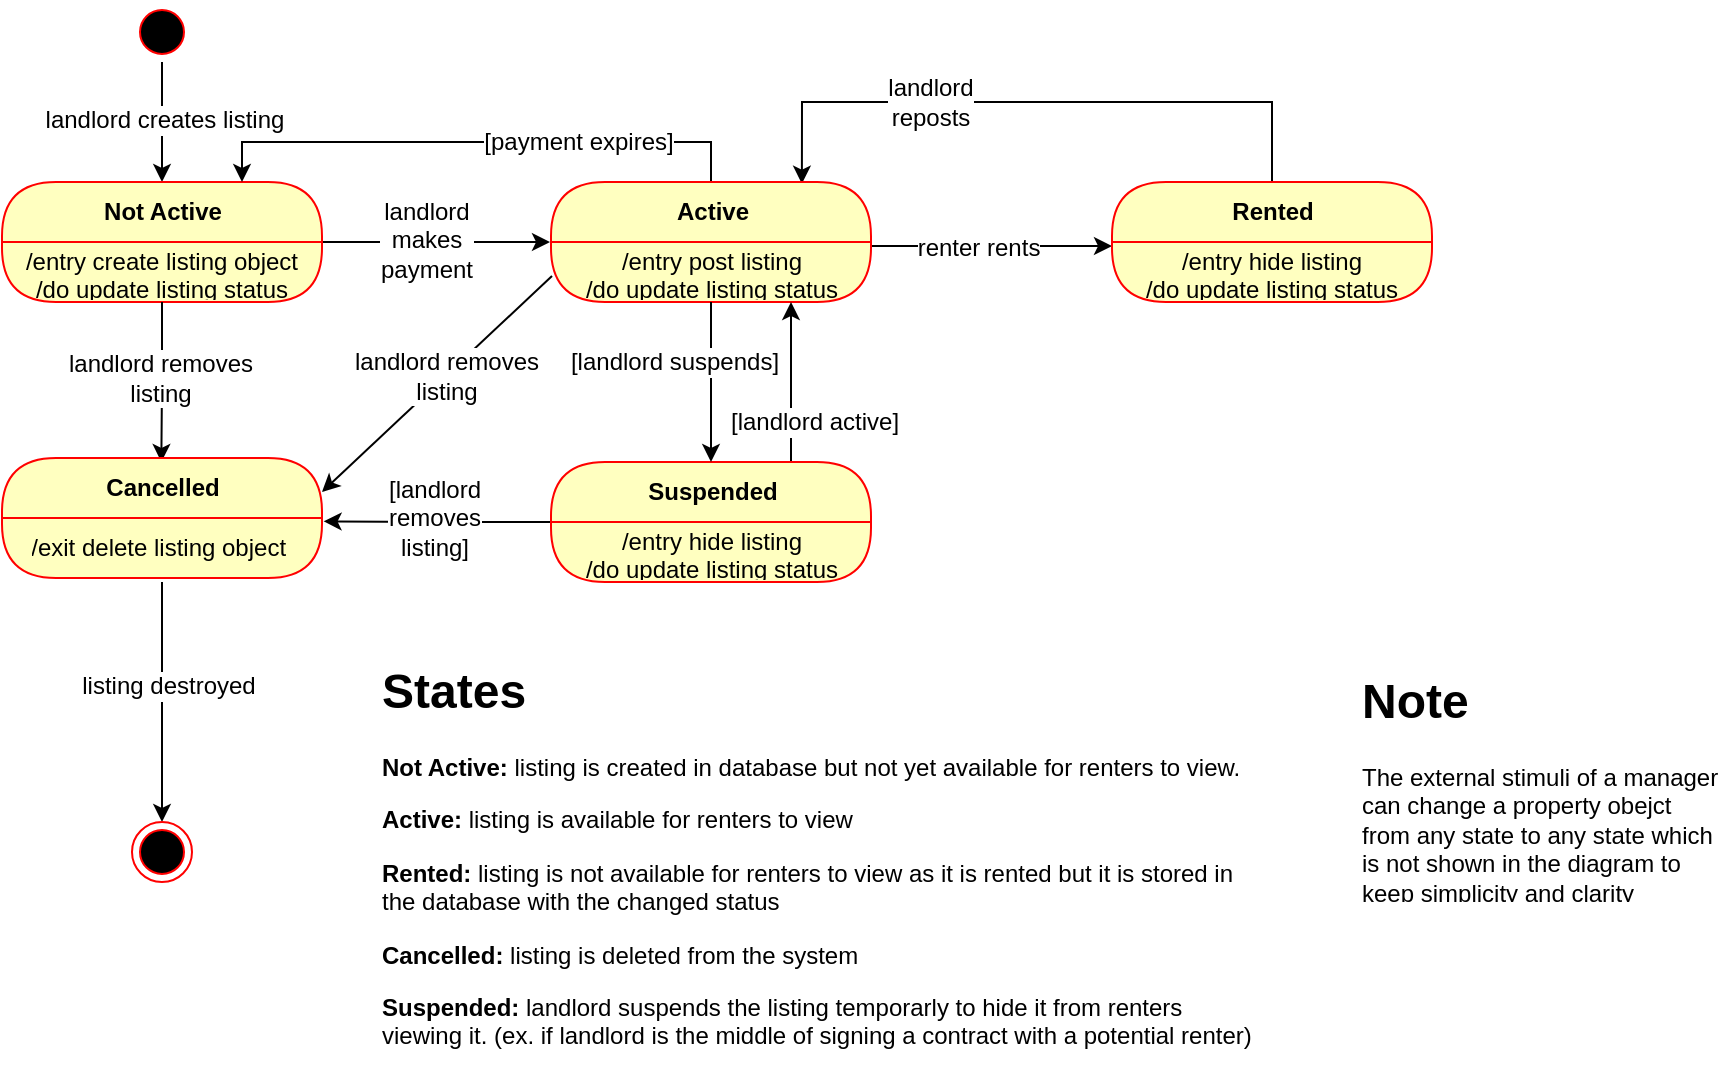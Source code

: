 <mxfile version="12.1.7" type="device" pages="1"><diagram id="7s6LYGAZUI1pCe5Hrkmv" name="Page-1"><mxGraphModel dx="932" dy="666" grid="1" gridSize="10" guides="1" tooltips="1" connect="1" arrows="1" fold="1" page="1" pageScale="1" pageWidth="1100" pageHeight="850" math="0" shadow="0"><root><mxCell id="0"/><mxCell id="1" parent="0"/><mxCell id="lqEisrXAdVWK3K1B7-Aj-6" style="edgeStyle=orthogonalEdgeStyle;rounded=0;orthogonalLoop=1;jettySize=auto;html=1;exitX=0.5;exitY=1;exitDx=0;exitDy=0;" parent="1" source="lqEisrXAdVWK3K1B7-Aj-1" target="lqEisrXAdVWK3K1B7-Aj-3" edge="1"><mxGeometry relative="1" as="geometry"/></mxCell><mxCell id="lqEisrXAdVWK3K1B7-Aj-7" value="landlord creates listing" style="text;html=1;resizable=0;points=[];align=center;verticalAlign=middle;labelBackgroundColor=#ffffff;" parent="lqEisrXAdVWK3K1B7-Aj-6" vertex="1" connectable="0"><mxGeometry x="-0.033" y="1" relative="1" as="geometry"><mxPoint as="offset"/></mxGeometry></mxCell><mxCell id="lqEisrXAdVWK3K1B7-Aj-1" value="" style="ellipse;html=1;shape=startState;fillColor=#000000;strokeColor=#ff0000;" parent="1" vertex="1"><mxGeometry x="180" y="40" width="30" height="30" as="geometry"/></mxCell><mxCell id="lqEisrXAdVWK3K1B7-Aj-10" style="edgeStyle=orthogonalEdgeStyle;rounded=0;orthogonalLoop=1;jettySize=auto;html=1;exitX=1;exitY=0.5;exitDx=0;exitDy=0;entryX=-0.006;entryY=-0.067;entryDx=0;entryDy=0;entryPerimeter=0;" parent="1" source="lqEisrXAdVWK3K1B7-Aj-3" edge="1"><mxGeometry relative="1" as="geometry"><mxPoint x="389" y="160" as="targetPoint"/></mxGeometry></mxCell><mxCell id="lqEisrXAdVWK3K1B7-Aj-11" value="landlord&lt;br&gt;makes&lt;br&gt;payment" style="text;html=1;resizable=0;points=[];align=center;verticalAlign=middle;labelBackgroundColor=#ffffff;" parent="lqEisrXAdVWK3K1B7-Aj-10" vertex="1" connectable="0"><mxGeometry x="-0.088" y="1" relative="1" as="geometry"><mxPoint as="offset"/></mxGeometry></mxCell><mxCell id="lqEisrXAdVWK3K1B7-Aj-3" value="Not Active" style="swimlane;html=1;fontStyle=1;align=center;verticalAlign=middle;childLayout=stackLayout;horizontal=1;startSize=30;horizontalStack=0;resizeParent=0;resizeLast=1;container=0;fontColor=#000000;collapsible=0;rounded=1;arcSize=30;strokeColor=#ff0000;fillColor=#ffffc0;swimlaneFillColor=#ffffc0;" parent="1" vertex="1"><mxGeometry x="115" y="130" width="160" height="60" as="geometry"/></mxCell><mxCell id="lqEisrXAdVWK3K1B7-Aj-4" value="/entry create listing object&lt;br&gt;/do update listing status" style="text;html=1;strokeColor=none;fillColor=none;align=center;verticalAlign=middle;spacingLeft=4;spacingRight=4;whiteSpace=wrap;overflow=hidden;rotatable=0;fontColor=#000000;" parent="lqEisrXAdVWK3K1B7-Aj-3" vertex="1"><mxGeometry y="30" width="160" height="30" as="geometry"/></mxCell><mxCell id="lqEisrXAdVWK3K1B7-Aj-14" value="&amp;nbsp;" style="text;html=1;strokeColor=none;fillColor=none;align=center;verticalAlign=middle;spacingLeft=4;spacingRight=4;whiteSpace=wrap;overflow=hidden;rotatable=0;fontColor=#000000;" parent="lqEisrXAdVWK3K1B7-Aj-3" vertex="1"><mxGeometry y="60" width="160" as="geometry"/></mxCell><mxCell id="lqEisrXAdVWK3K1B7-Aj-15" style="rounded=0;orthogonalLoop=1;jettySize=auto;html=1;exitX=1;exitY=0.5;exitDx=0;exitDy=0;entryX=0;entryY=0.5;entryDx=0;entryDy=0;" parent="1" edge="1"><mxGeometry relative="1" as="geometry"><mxPoint x="550" y="162" as="sourcePoint"/><mxPoint x="670" y="162" as="targetPoint"/></mxGeometry></mxCell><mxCell id="lqEisrXAdVWK3K1B7-Aj-16" value="renter rents" style="text;html=1;resizable=0;points=[];align=center;verticalAlign=middle;labelBackgroundColor=#ffffff;" parent="lqEisrXAdVWK3K1B7-Aj-15" vertex="1" connectable="0"><mxGeometry x="-0.128" y="-1" relative="1" as="geometry"><mxPoint as="offset"/></mxGeometry></mxCell><mxCell id="lqEisrXAdVWK3K1B7-Aj-19" style="rounded=0;orthogonalLoop=1;jettySize=auto;html=1;exitX=0;exitY=0.75;exitDx=0;exitDy=0;entryX=1;entryY=0.25;entryDx=0;entryDy=0;" parent="1" edge="1"><mxGeometry relative="1" as="geometry"><mxPoint x="390" y="177.0" as="sourcePoint"/><mxPoint x="275" y="285" as="targetPoint"/></mxGeometry></mxCell><mxCell id="lqEisrXAdVWK3K1B7-Aj-21" value="landlord removes&lt;br&gt;listing" style="text;html=1;resizable=0;points=[];align=center;verticalAlign=middle;labelBackgroundColor=#ffffff;" parent="lqEisrXAdVWK3K1B7-Aj-19" vertex="1" connectable="0"><mxGeometry x="-0.076" relative="1" as="geometry"><mxPoint as="offset"/></mxGeometry></mxCell><mxCell id="lqEisrXAdVWK3K1B7-Aj-22" style="edgeStyle=none;rounded=0;orthogonalLoop=1;jettySize=auto;html=1;exitX=0.5;exitY=0;exitDx=0;exitDy=0;entryX=0.784;entryY=0.014;entryDx=0;entryDy=0;entryPerimeter=0;" parent="1" target="oqLzx1VgUbQg6t5WSejO-2" edge="1"><mxGeometry relative="1" as="geometry"><Array as="points"><mxPoint x="750" y="110"/><mxPoint x="750" y="90"/><mxPoint x="600" y="90"/><mxPoint x="515" y="90"/></Array><mxPoint x="750" y="132" as="sourcePoint"/></mxGeometry></mxCell><mxCell id="lqEisrXAdVWK3K1B7-Aj-23" value="landlord&lt;br&gt;reposts" style="text;html=1;resizable=0;points=[];align=center;verticalAlign=middle;labelBackgroundColor=#ffffff;" parent="lqEisrXAdVWK3K1B7-Aj-22" vertex="1" connectable="0"><mxGeometry x="-0.568" relative="1" as="geometry"><mxPoint x="-145" as="offset"/></mxGeometry></mxCell><mxCell id="lqEisrXAdVWK3K1B7-Aj-29" style="edgeStyle=none;rounded=0;orthogonalLoop=1;jettySize=auto;html=1;exitX=0.5;exitY=1;exitDx=0;exitDy=0;" parent="1" target="lqEisrXAdVWK3K1B7-Aj-28" edge="1"><mxGeometry relative="1" as="geometry"><mxPoint x="195" y="330" as="sourcePoint"/></mxGeometry></mxCell><mxCell id="lqEisrXAdVWK3K1B7-Aj-30" value="listing destroyed" style="text;html=1;resizable=0;points=[];align=center;verticalAlign=middle;labelBackgroundColor=#ffffff;" parent="lqEisrXAdVWK3K1B7-Aj-29" vertex="1" connectable="0"><mxGeometry x="-0.133" y="3" relative="1" as="geometry"><mxPoint as="offset"/></mxGeometry></mxCell><mxCell id="lqEisrXAdVWK3K1B7-Aj-18" style="edgeStyle=orthogonalEdgeStyle;rounded=0;orthogonalLoop=1;jettySize=auto;html=1;exitX=0.5;exitY=1;exitDx=0;exitDy=0;entryX=0.5;entryY=0;entryDx=0;entryDy=0;" parent="1" source="lqEisrXAdVWK3K1B7-Aj-4" edge="1"><mxGeometry relative="1" as="geometry"><mxPoint x="194.667" y="270" as="targetPoint"/></mxGeometry></mxCell><mxCell id="lqEisrXAdVWK3K1B7-Aj-20" value="landlord removes&lt;br&gt;listing" style="text;html=1;resizable=0;points=[];align=center;verticalAlign=middle;labelBackgroundColor=#ffffff;" parent="lqEisrXAdVWK3K1B7-Aj-18" vertex="1" connectable="0"><mxGeometry x="-0.05" y="-1" relative="1" as="geometry"><mxPoint as="offset"/></mxGeometry></mxCell><mxCell id="lqEisrXAdVWK3K1B7-Aj-28" value="" style="ellipse;html=1;shape=endState;fillColor=#000000;strokeColor=#ff0000;" parent="1" vertex="1"><mxGeometry x="180" y="450" width="30" height="30" as="geometry"/></mxCell><mxCell id="oqLzx1VgUbQg6t5WSejO-1" value="&lt;h1&gt;Note&lt;/h1&gt;&lt;p&gt;The external stimuli of a manager can change a property obejct from any state to any state which is not shown in the diagram to keep simplicity and clarity&lt;/p&gt;" style="text;html=1;strokeColor=none;fillColor=none;spacing=5;spacingTop=-20;whiteSpace=wrap;overflow=hidden;rounded=0;" parent="1" vertex="1"><mxGeometry x="790" y="370" width="190" height="120" as="geometry"/></mxCell><mxCell id="MVG-XNvtnHiyo-CkB089-1" value="&lt;h1&gt;States&lt;/h1&gt;&lt;p&gt;&lt;b&gt;Not Active:&lt;/b&gt; listing is created in database but not yet available for renters to view.&lt;/p&gt;&lt;p&gt;&lt;b&gt;Active:&lt;/b&gt;&amp;nbsp;listing is available for renters to view&lt;/p&gt;&lt;p&gt;&lt;b&gt;Rented:&lt;/b&gt;&amp;nbsp;listing is not available for renters to view as it is rented but it is stored in the database with the changed status&lt;/p&gt;&lt;p&gt;&lt;b&gt;Cancelled:&lt;/b&gt;&amp;nbsp;listing is deleted from the system&lt;/p&gt;&lt;p&gt;&lt;b&gt;Suspended:&lt;/b&gt;&amp;nbsp;landlord suspends the listing temporarly to hide it from renters viewing it. (ex. if landlord is the middle of signing a contract with a potential renter)&lt;/p&gt;" style="text;html=1;strokeColor=none;fillColor=none;spacing=5;spacingTop=-20;whiteSpace=wrap;overflow=hidden;rounded=0;" parent="1" vertex="1"><mxGeometry x="300" y="365" width="450" height="215" as="geometry"/></mxCell><mxCell id="CLBCEWJLe0HwI7_YGsHp-6" style="edgeStyle=orthogonalEdgeStyle;rounded=0;orthogonalLoop=1;jettySize=auto;html=1;exitX=0.5;exitY=0;exitDx=0;exitDy=0;entryX=0.75;entryY=0;entryDx=0;entryDy=0;" parent="1" source="oqLzx1VgUbQg6t5WSejO-2" target="lqEisrXAdVWK3K1B7-Aj-3" edge="1"><mxGeometry relative="1" as="geometry"/></mxCell><mxCell id="CLBCEWJLe0HwI7_YGsHp-7" value="[payment expires]" style="text;html=1;resizable=0;points=[];align=center;verticalAlign=middle;labelBackgroundColor=#ffffff;" parent="CLBCEWJLe0HwI7_YGsHp-6" vertex="1" connectable="0"><mxGeometry x="-0.368" relative="1" as="geometry"><mxPoint as="offset"/></mxGeometry></mxCell><mxCell id="oqLzx1VgUbQg6t5WSejO-2" value="Active" style="swimlane;html=1;fontStyle=1;align=center;verticalAlign=middle;childLayout=stackLayout;horizontal=1;startSize=30;horizontalStack=0;resizeParent=0;resizeLast=1;container=0;fontColor=#000000;collapsible=0;rounded=1;arcSize=30;strokeColor=#ff0000;fillColor=#ffffc0;swimlaneFillColor=#ffffc0;" parent="1" vertex="1"><mxGeometry x="389.5" y="130" width="160" height="60" as="geometry"/></mxCell><mxCell id="oqLzx1VgUbQg6t5WSejO-3" value="/entry post listing&lt;br&gt;/do update listing status" style="text;html=1;strokeColor=none;fillColor=none;align=center;verticalAlign=middle;spacingLeft=4;spacingRight=4;whiteSpace=wrap;overflow=hidden;rotatable=0;fontColor=#000000;" parent="oqLzx1VgUbQg6t5WSejO-2" vertex="1"><mxGeometry y="30" width="160" height="30" as="geometry"/></mxCell><mxCell id="oqLzx1VgUbQg6t5WSejO-4" value="&amp;nbsp;" style="text;html=1;strokeColor=none;fillColor=none;align=center;verticalAlign=middle;spacingLeft=4;spacingRight=4;whiteSpace=wrap;overflow=hidden;rotatable=0;fontColor=#000000;" parent="oqLzx1VgUbQg6t5WSejO-2" vertex="1"><mxGeometry y="60" width="160" as="geometry"/></mxCell><mxCell id="oqLzx1VgUbQg6t5WSejO-5" value="Cancelled" style="swimlane;html=1;fontStyle=1;align=center;verticalAlign=middle;childLayout=stackLayout;horizontal=1;startSize=30;horizontalStack=0;resizeParent=0;resizeLast=1;container=0;fontColor=#000000;collapsible=0;rounded=1;arcSize=30;strokeColor=#ff0000;fillColor=#ffffc0;swimlaneFillColor=#ffffc0;" parent="1" vertex="1"><mxGeometry x="115" y="268" width="160" height="60" as="geometry"/></mxCell><mxCell id="oqLzx1VgUbQg6t5WSejO-6" value="/exit delete listing object&amp;nbsp;" style="text;html=1;strokeColor=none;fillColor=none;align=center;verticalAlign=middle;spacingLeft=4;spacingRight=4;whiteSpace=wrap;overflow=hidden;rotatable=0;fontColor=#000000;" parent="oqLzx1VgUbQg6t5WSejO-5" vertex="1"><mxGeometry y="30" width="160" height="30" as="geometry"/></mxCell><mxCell id="oqLzx1VgUbQg6t5WSejO-7" value="&amp;nbsp;" style="text;html=1;strokeColor=none;fillColor=none;align=center;verticalAlign=middle;spacingLeft=4;spacingRight=4;whiteSpace=wrap;overflow=hidden;rotatable=0;fontColor=#000000;" parent="oqLzx1VgUbQg6t5WSejO-5" vertex="1"><mxGeometry y="60" width="160" as="geometry"/></mxCell><mxCell id="CLBCEWJLe0HwI7_YGsHp-8" style="edgeStyle=orthogonalEdgeStyle;rounded=0;orthogonalLoop=1;jettySize=auto;html=1;exitX=0.75;exitY=0;exitDx=0;exitDy=0;entryX=0.75;entryY=1;entryDx=0;entryDy=0;" parent="1" source="CLBCEWJLe0HwI7_YGsHp-1" target="oqLzx1VgUbQg6t5WSejO-3" edge="1"><mxGeometry relative="1" as="geometry"/></mxCell><mxCell id="CLBCEWJLe0HwI7_YGsHp-9" value="[landlord active]" style="text;html=1;resizable=0;points=[];align=center;verticalAlign=middle;labelBackgroundColor=#ffffff;" parent="CLBCEWJLe0HwI7_YGsHp-8" vertex="1" connectable="0"><mxGeometry x="-0.312" relative="1" as="geometry"><mxPoint x="11" y="7.5" as="offset"/></mxGeometry></mxCell><mxCell id="CLBCEWJLe0HwI7_YGsHp-10" style="edgeStyle=orthogonalEdgeStyle;rounded=0;orthogonalLoop=1;jettySize=auto;html=1;exitX=0;exitY=0.5;exitDx=0;exitDy=0;entryX=1.005;entryY=0.056;entryDx=0;entryDy=0;entryPerimeter=0;" parent="1" source="CLBCEWJLe0HwI7_YGsHp-1" target="oqLzx1VgUbQg6t5WSejO-6" edge="1"><mxGeometry relative="1" as="geometry"/></mxCell><mxCell id="CLBCEWJLe0HwI7_YGsHp-11" value="[landlord&lt;br&gt;removes&lt;br&gt;listing]" style="text;html=1;resizable=0;points=[];align=center;verticalAlign=middle;labelBackgroundColor=#ffffff;" parent="CLBCEWJLe0HwI7_YGsHp-10" vertex="1" connectable="0"><mxGeometry x="0.044" y="-2" relative="1" as="geometry"><mxPoint as="offset"/></mxGeometry></mxCell><mxCell id="CLBCEWJLe0HwI7_YGsHp-1" value="Suspended" style="swimlane;html=1;fontStyle=1;align=center;verticalAlign=middle;childLayout=stackLayout;horizontal=1;startSize=30;horizontalStack=0;resizeParent=0;resizeLast=1;container=0;fontColor=#000000;collapsible=0;rounded=1;arcSize=30;strokeColor=#ff0000;fillColor=#ffffc0;swimlaneFillColor=#ffffc0;" parent="1" vertex="1"><mxGeometry x="389.5" y="270" width="160" height="60" as="geometry"/></mxCell><mxCell id="CLBCEWJLe0HwI7_YGsHp-3" value="/entry hide listing&lt;br&gt;/do update listing status" style="text;html=1;strokeColor=none;fillColor=none;align=center;verticalAlign=middle;spacingLeft=4;spacingRight=4;whiteSpace=wrap;overflow=hidden;rotatable=0;fontColor=#000000;" parent="CLBCEWJLe0HwI7_YGsHp-1" vertex="1"><mxGeometry y="30" width="160" height="30" as="geometry"/></mxCell><mxCell id="CLBCEWJLe0HwI7_YGsHp-4" style="edgeStyle=orthogonalEdgeStyle;rounded=0;orthogonalLoop=1;jettySize=auto;html=1;exitX=0.5;exitY=1;exitDx=0;exitDy=0;entryX=0.5;entryY=0;entryDx=0;entryDy=0;" parent="1" source="oqLzx1VgUbQg6t5WSejO-3" target="CLBCEWJLe0HwI7_YGsHp-1" edge="1"><mxGeometry relative="1" as="geometry"/></mxCell><mxCell id="CLBCEWJLe0HwI7_YGsHp-5" value="[landlord suspends]" style="text;html=1;resizable=0;points=[];align=center;verticalAlign=middle;labelBackgroundColor=#ffffff;" parent="CLBCEWJLe0HwI7_YGsHp-4" vertex="1" connectable="0"><mxGeometry x="-0.146" y="-1" relative="1" as="geometry"><mxPoint x="-18" y="-4" as="offset"/></mxGeometry></mxCell><mxCell id="Wixoaiua1V_UuawgbvUn-1" value="Rented" style="swimlane;html=1;fontStyle=1;align=center;verticalAlign=middle;childLayout=stackLayout;horizontal=1;startSize=30;horizontalStack=0;resizeParent=0;resizeLast=1;container=0;fontColor=#000000;collapsible=0;rounded=1;arcSize=30;strokeColor=#ff0000;fillColor=#ffffc0;swimlaneFillColor=#ffffc0;" vertex="1" parent="1"><mxGeometry x="670" y="130" width="160" height="60" as="geometry"/></mxCell><mxCell id="Wixoaiua1V_UuawgbvUn-2" value="/entry hide listing&lt;br&gt;/do update listing status" style="text;html=1;strokeColor=none;fillColor=none;align=center;verticalAlign=middle;spacingLeft=4;spacingRight=4;whiteSpace=wrap;overflow=hidden;rotatable=0;fontColor=#000000;" vertex="1" parent="Wixoaiua1V_UuawgbvUn-1"><mxGeometry y="30" width="160" height="30" as="geometry"/></mxCell><mxCell id="Wixoaiua1V_UuawgbvUn-3" value="&amp;nbsp;" style="text;html=1;strokeColor=none;fillColor=none;align=center;verticalAlign=middle;spacingLeft=4;spacingRight=4;whiteSpace=wrap;overflow=hidden;rotatable=0;fontColor=#000000;" vertex="1" parent="Wixoaiua1V_UuawgbvUn-1"><mxGeometry y="60" width="160" as="geometry"/></mxCell></root></mxGraphModel></diagram></mxfile>